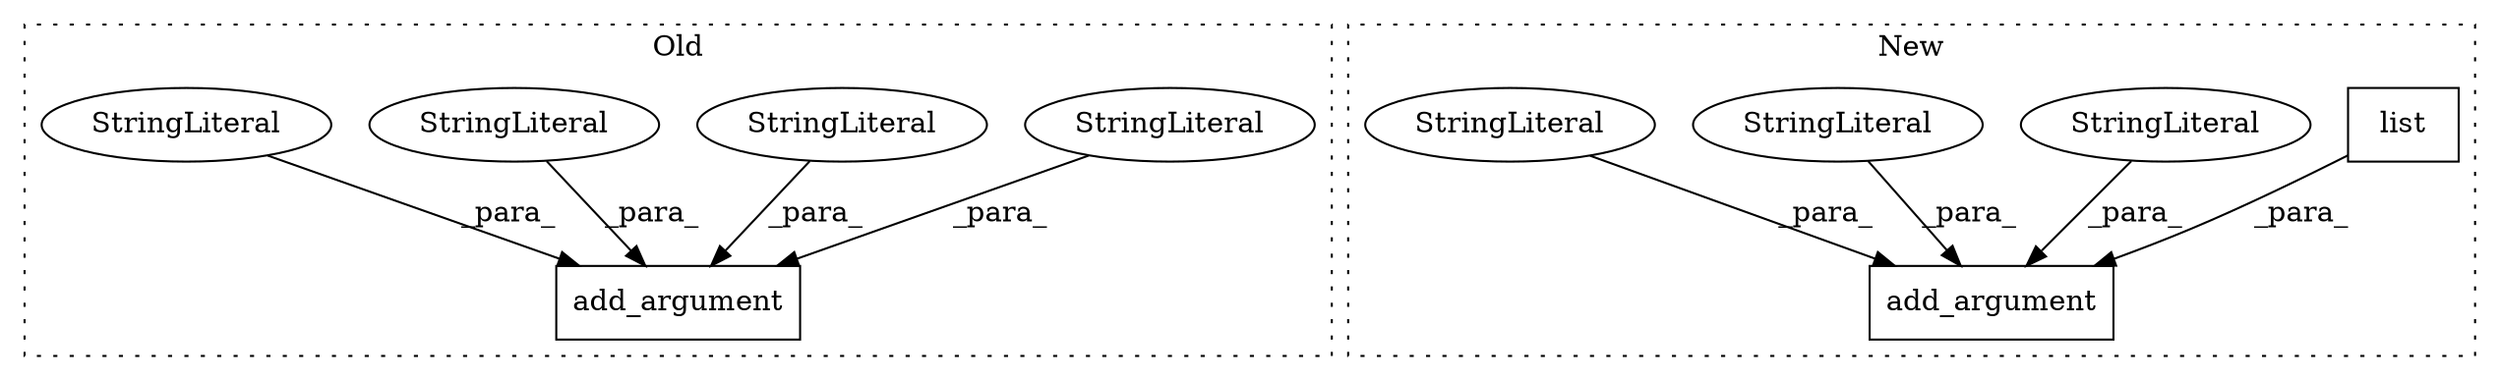 digraph G {
subgraph cluster0 {
1 [label="add_argument" a="32" s="3718,3833" l="13,1" shape="box"];
3 [label="StringLiteral" a="45" s="3786" l="42" shape="ellipse"];
7 [label="StringLiteral" a="45" s="3829" l="4" shape="ellipse"];
8 [label="StringLiteral" a="45" s="3731" l="12" shape="ellipse"];
9 [label="StringLiteral" a="45" s="3744" l="10" shape="ellipse"];
label = "Old";
style="dotted";
}
subgraph cluster1 {
2 [label="list" a="32" s="3799,3850" l="5,1" shape="box"];
4 [label="add_argument" a="32" s="3762,3905" l="13,1" shape="box"];
5 [label="StringLiteral" a="45" s="3775" l="12" shape="ellipse"];
6 [label="StringLiteral" a="45" s="3788" l="10" shape="ellipse"];
10 [label="StringLiteral" a="45" s="3899" l="6" shape="ellipse"];
label = "New";
style="dotted";
}
2 -> 4 [label="_para_"];
3 -> 1 [label="_para_"];
5 -> 4 [label="_para_"];
6 -> 4 [label="_para_"];
7 -> 1 [label="_para_"];
8 -> 1 [label="_para_"];
9 -> 1 [label="_para_"];
10 -> 4 [label="_para_"];
}